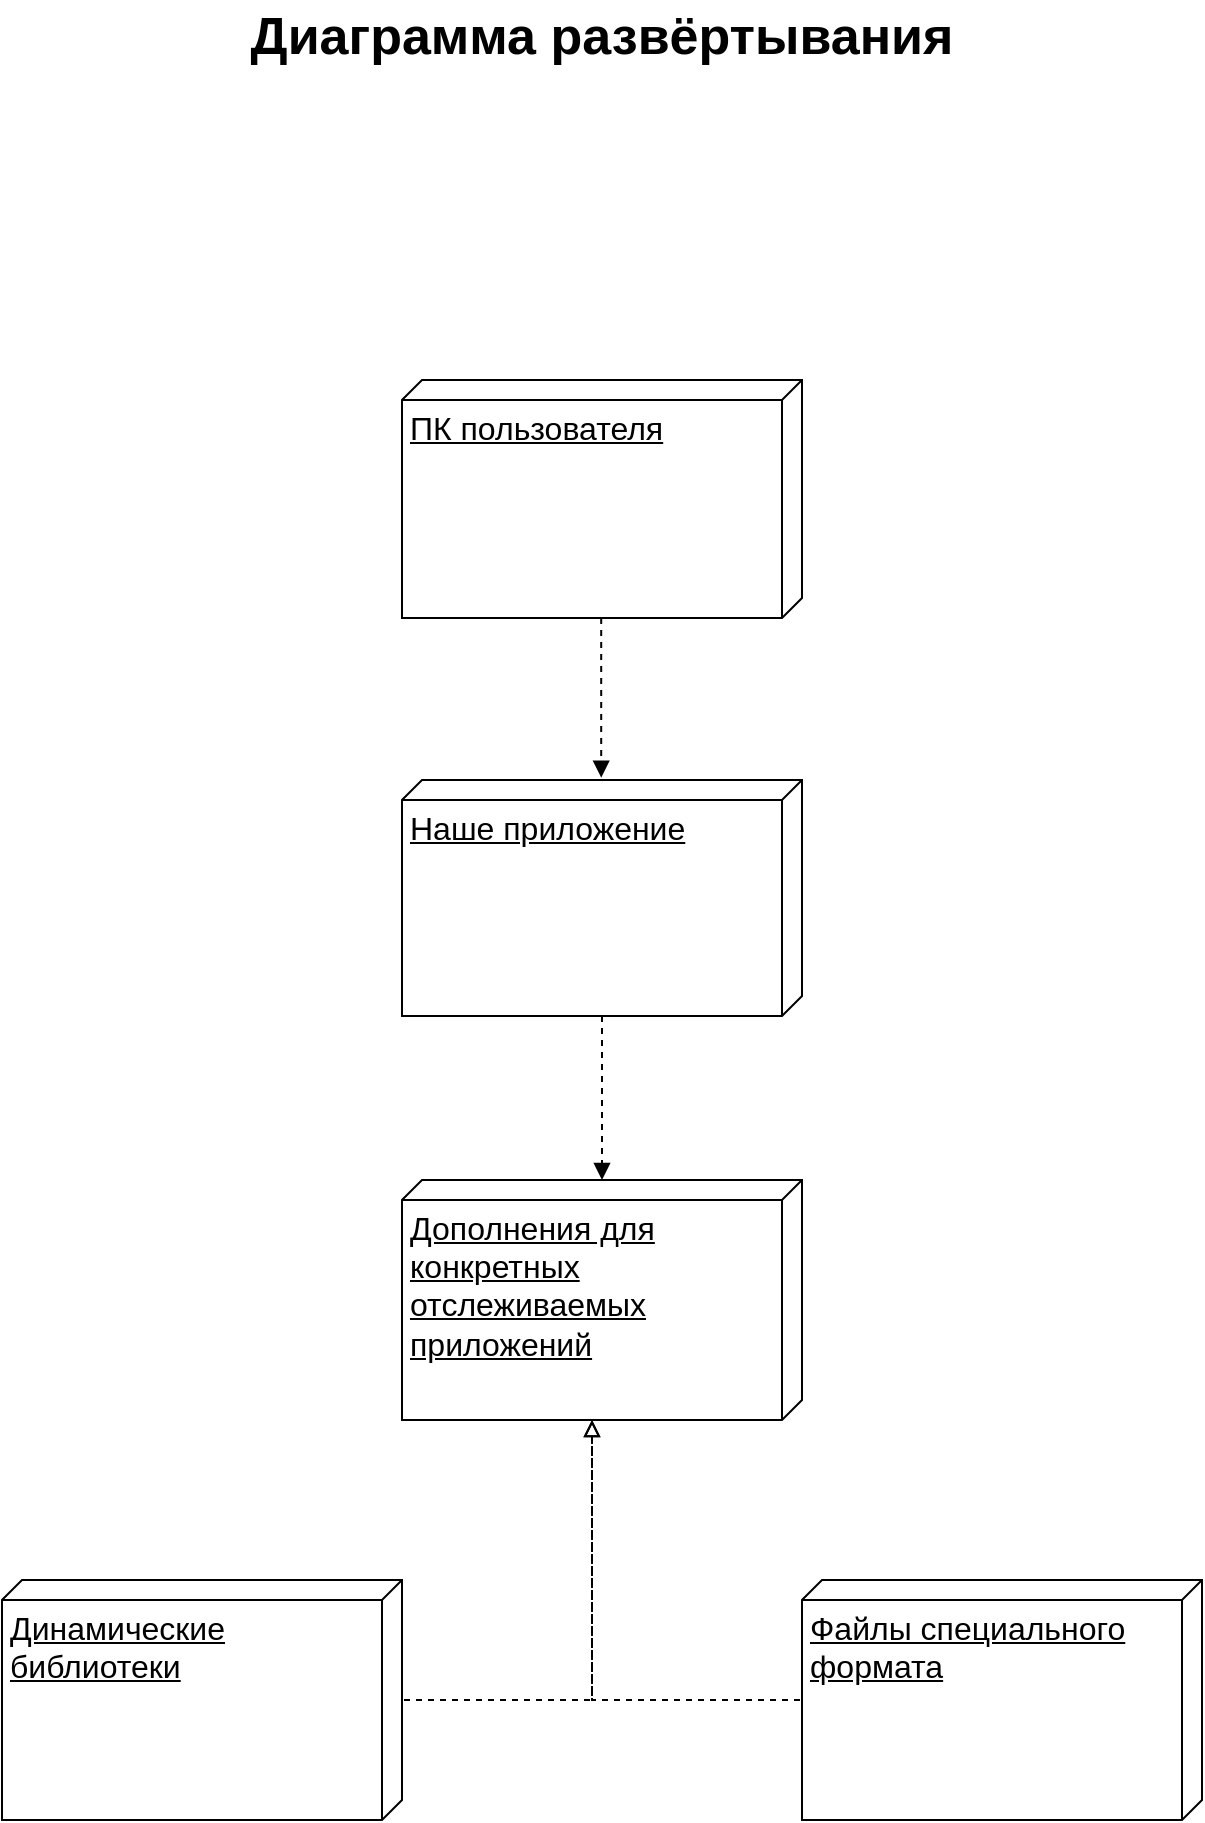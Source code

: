 <mxfile version="15.7.3" type="device" pages="4"><diagram id="m1Ge4uKHYr33DH8oUkwO" name="Диаграмма развёртывания"><mxGraphModel dx="1038" dy="652" grid="1" gridSize="10" guides="1" tooltips="1" connect="1" arrows="1" fold="1" page="1" pageScale="1" pageWidth="827" pageHeight="1169" math="0" shadow="0"><root><mxCell id="0"/><mxCell id="1" parent="0"/><mxCell id="Jgy5ioKE3cDA1w0vMisV-1" value="Диаграмма развёртывания" style="text;align=center;fontStyle=1;verticalAlign=middle;spacingLeft=3;spacingRight=3;strokeColor=none;rotatable=0;points=[[0,0.5],[1,0.5]];portConstraint=eastwest;glass=0;rounded=0;shadow=0;fontSize=26;fontFamily=Helvetica;" parent="1" vertex="1"><mxGeometry x="377" y="50" width="86" height="30" as="geometry"/></mxCell><mxCell id="Mlx-nYPmBbxEocnIK3Wk-18" style="edgeStyle=orthogonalEdgeStyle;rounded=0;orthogonalLoop=1;jettySize=auto;html=1;entryX=-0.01;entryY=0.502;entryDx=0;entryDy=0;entryPerimeter=0;dashed=1;endArrow=block;endFill=1;" parent="1" source="Jgy5ioKE3cDA1w0vMisV-2" target="Mlx-nYPmBbxEocnIK3Wk-1" edge="1"><mxGeometry relative="1" as="geometry"><Array as="points"><mxPoint x="420" y="400"/></Array></mxGeometry></mxCell><mxCell id="Jgy5ioKE3cDA1w0vMisV-2" value="ПК пользователя" style="verticalAlign=top;align=left;spacingTop=8;spacingLeft=2;spacingRight=12;shape=cube;size=10;direction=south;fontStyle=4;html=1;rounded=0;shadow=0;glass=0;fontSize=16;" parent="1" vertex="1"><mxGeometry x="320" y="240" width="200" height="119" as="geometry"/></mxCell><mxCell id="Mlx-nYPmBbxEocnIK3Wk-17" style="edgeStyle=orthogonalEdgeStyle;rounded=0;orthogonalLoop=1;jettySize=auto;html=1;dashed=1;endArrow=block;endFill=1;" parent="1" source="Mlx-nYPmBbxEocnIK3Wk-1" target="Mlx-nYPmBbxEocnIK3Wk-3" edge="1"><mxGeometry relative="1" as="geometry"/></mxCell><mxCell id="Mlx-nYPmBbxEocnIK3Wk-1" value="Наше приложение" style="verticalAlign=top;align=left;spacingTop=8;spacingLeft=2;spacingRight=12;shape=cube;size=10;direction=south;fontStyle=4;html=1;rounded=0;shadow=0;glass=0;fontSize=16;" parent="1" vertex="1"><mxGeometry x="320" y="440" width="200" height="118" as="geometry"/></mxCell><mxCell id="Mlx-nYPmBbxEocnIK3Wk-2" value="Динамические &lt;br&gt;библиотеки" style="verticalAlign=top;align=left;spacingTop=8;spacingLeft=2;spacingRight=12;shape=cube;size=10;direction=south;fontStyle=4;html=1;rounded=0;shadow=0;glass=0;fontSize=16;" parent="1" vertex="1"><mxGeometry x="120" y="840" width="200" height="120" as="geometry"/></mxCell><mxCell id="Mlx-nYPmBbxEocnIK3Wk-3" value="Дополнения для &lt;br&gt;конкретных &lt;br&gt;отслеживаемых&lt;br&gt;приложений" style="verticalAlign=top;align=left;spacingTop=8;spacingLeft=2;spacingRight=12;shape=cube;size=10;direction=south;fontStyle=4;html=1;rounded=0;shadow=0;glass=0;fontSize=16;" parent="1" vertex="1"><mxGeometry x="320" y="640" width="200" height="120" as="geometry"/></mxCell><mxCell id="Mlx-nYPmBbxEocnIK3Wk-6" style="edgeStyle=orthogonalEdgeStyle;rounded=0;orthogonalLoop=1;jettySize=auto;html=1;exitX=0;exitY=0;exitDx=65;exitDy=200;exitPerimeter=0;entryX=0;entryY=0;entryDx=120;entryDy=105;entryPerimeter=0;dashed=1;endArrow=block;endFill=0;" parent="1" source="Mlx-nYPmBbxEocnIK3Wk-4" target="Mlx-nYPmBbxEocnIK3Wk-3" edge="1"><mxGeometry relative="1" as="geometry"><Array as="points"><mxPoint x="520" y="900"/><mxPoint x="415" y="900"/></Array></mxGeometry></mxCell><mxCell id="Mlx-nYPmBbxEocnIK3Wk-4" value="Файлы специального&lt;br&gt;формата" style="verticalAlign=top;align=left;spacingTop=8;spacingLeft=2;spacingRight=12;shape=cube;size=10;direction=south;fontStyle=4;html=1;rounded=0;shadow=0;glass=0;fontSize=16;" parent="1" vertex="1"><mxGeometry x="520" y="840" width="200" height="120" as="geometry"/></mxCell><mxCell id="Mlx-nYPmBbxEocnIK3Wk-7" style="edgeStyle=orthogonalEdgeStyle;rounded=0;orthogonalLoop=1;jettySize=auto;html=1;exitX=0;exitY=0;exitDx=55;exitDy=0;exitPerimeter=0;entryX=0;entryY=0;entryDx=120;entryDy=105;entryPerimeter=0;dashed=1;endArrow=block;endFill=0;" parent="1" source="Mlx-nYPmBbxEocnIK3Wk-2" target="Mlx-nYPmBbxEocnIK3Wk-3" edge="1"><mxGeometry relative="1" as="geometry"><Array as="points"><mxPoint x="320" y="900"/><mxPoint x="415" y="900"/></Array></mxGeometry></mxCell></root></mxGraphModel></diagram><diagram id="kUuGmak7Rfdsl3lzePia" name="Диаграмма прецедентов"><mxGraphModel dx="1038" dy="652" grid="1" gridSize="10" guides="1" tooltips="1" connect="1" arrows="1" fold="1" page="1" pageScale="1" pageWidth="1654" pageHeight="1169" math="0" shadow="0"><root><mxCell id="0cEW2pRQymBaWLqjVqP5-0"/><mxCell id="0cEW2pRQymBaWLqjVqP5-1" parent="0cEW2pRQymBaWLqjVqP5-0"/><mxCell id="vrn69sOmuuP0csR6o73P-0" value="Диаграмма прецедентов" style="text;align=center;fontStyle=1;verticalAlign=middle;spacingLeft=3;spacingRight=3;strokeColor=none;rotatable=0;points=[[0,0.5],[1,0.5]];portConstraint=eastwest;glass=0;rounded=0;shadow=0;fontSize=26;fontFamily=Helvetica;spacingBottom=0;" parent="0cEW2pRQymBaWLqjVqP5-1" vertex="1"><mxGeometry x="784" y="90" width="86" height="30" as="geometry"/></mxCell><mxCell id="YzC6LD8QHi375eYvr2dI-50" style="edgeStyle=orthogonalEdgeStyle;rounded=0;jumpSize=6;orthogonalLoop=1;jettySize=auto;html=1;entryX=0;entryY=0.5;entryDx=0;entryDy=0;fontSize=11;endArrow=none;endFill=0;endSize=6;spacingBottom=0;" parent="0cEW2pRQymBaWLqjVqP5-1" source="vrn69sOmuuP0csR6o73P-1" target="YzC6LD8QHi375eYvr2dI-2" edge="1"><mxGeometry relative="1" as="geometry"/></mxCell><mxCell id="u-2JYXj-6a98_pOzmjql-3" style="edgeStyle=orthogonalEdgeStyle;rounded=0;jumpSize=6;orthogonalLoop=1;jettySize=auto;html=1;entryX=0;entryY=0.5;entryDx=0;entryDy=0;fontSize=12;endArrow=none;endFill=0;endSize=6;spacingBottom=0;" parent="0cEW2pRQymBaWLqjVqP5-1" source="vrn69sOmuuP0csR6o73P-1" target="u-2JYXj-6a98_pOzmjql-0" edge="1"><mxGeometry relative="1" as="geometry"/></mxCell><mxCell id="L1tMMNFYGE1ZyJc14Svo-3" style="edgeStyle=orthogonalEdgeStyle;rounded=0;jumpSize=6;orthogonalLoop=1;jettySize=auto;html=1;entryX=0;entryY=0.5;entryDx=0;entryDy=0;fontSize=12;endArrow=none;endFill=0;endSize=6;spacingBottom=0;" parent="0cEW2pRQymBaWLqjVqP5-1" source="vrn69sOmuuP0csR6o73P-1" target="L1tMMNFYGE1ZyJc14Svo-0" edge="1"><mxGeometry relative="1" as="geometry"/></mxCell><mxCell id="vrn69sOmuuP0csR6o73P-1" value="&lt;font style=&quot;font-size: 14px&quot;&gt;Пользователь&lt;/font&gt;" style="shape=umlActor;verticalLabelPosition=bottom;verticalAlign=top;html=1;outlineConnect=0;fontFamily=Helvetica;fontSize=25;spacingBottom=0;" parent="0cEW2pRQymBaWLqjVqP5-1" vertex="1"><mxGeometry x="200" y="620" width="40" height="80" as="geometry"/></mxCell><mxCell id="YzC6LD8QHi375eYvr2dI-15" style="edgeStyle=orthogonalEdgeStyle;rounded=0;orthogonalLoop=1;jettySize=auto;html=1;entryX=1;entryY=0.5;entryDx=0;entryDy=0;endArrow=block;endFill=0;spacingBottom=0;" parent="0cEW2pRQymBaWLqjVqP5-1" source="vrn69sOmuuP0csR6o73P-4" target="YzC6LD8QHi375eYvr2dI-13" edge="1"><mxGeometry relative="1" as="geometry"/></mxCell><mxCell id="vrn69sOmuuP0csR6o73P-4" value="&lt;span style=&quot;font-size: 12px&quot;&gt;Время работы устройства&lt;br&gt;&lt;/span&gt;" style="ellipse;whiteSpace=wrap;html=1;fontFamily=Helvetica;fontSize=25;spacingBottom=0;" parent="0cEW2pRQymBaWLqjVqP5-1" vertex="1"><mxGeometry x="920" y="842" width="200" height="120" as="geometry"/></mxCell><mxCell id="YzC6LD8QHi375eYvr2dI-14" style="edgeStyle=orthogonalEdgeStyle;rounded=0;orthogonalLoop=1;jettySize=auto;html=1;entryX=1;entryY=0.5;entryDx=0;entryDy=0;endArrow=block;endFill=0;spacingBottom=0;" parent="0cEW2pRQymBaWLqjVqP5-1" source="YzC6LD8QHi375eYvr2dI-0" target="YzC6LD8QHi375eYvr2dI-13" edge="1"><mxGeometry relative="1" as="geometry"/></mxCell><mxCell id="YzC6LD8QHi375eYvr2dI-0" value="&lt;span style=&quot;font-size: 12px&quot;&gt;Экранное время&lt;br&gt;&lt;/span&gt;" style="ellipse;whiteSpace=wrap;html=1;fontFamily=Helvetica;fontSize=25;spacingBottom=0;" parent="0cEW2pRQymBaWLqjVqP5-1" vertex="1"><mxGeometry x="920" y="1002" width="200" height="120" as="geometry"/></mxCell><mxCell id="VZbVEerH9-W6VJee4jOE-39" style="edgeStyle=orthogonalEdgeStyle;rounded=0;jumpSize=6;orthogonalLoop=1;jettySize=auto;html=1;entryX=0;entryY=0.5;entryDx=0;entryDy=0;fontSize=12;endArrow=block;endFill=1;endSize=6;dashed=1;" parent="0cEW2pRQymBaWLqjVqP5-1" source="YzC6LD8QHi375eYvr2dI-2" target="VZbVEerH9-W6VJee4jOE-16" edge="1"><mxGeometry relative="1" as="geometry"/></mxCell><mxCell id="VZbVEerH9-W6VJee4jOE-40" value="&amp;lt;&amp;lt;Include&amp;gt;&amp;gt;" style="edgeLabel;html=1;align=center;verticalAlign=middle;resizable=0;points=[];fontSize=12;" parent="VZbVEerH9-W6VJee4jOE-39" vertex="1" connectable="0"><mxGeometry relative="1" as="geometry"><mxPoint as="offset"/></mxGeometry></mxCell><mxCell id="YzC6LD8QHi375eYvr2dI-2" value="&lt;font style=&quot;font-size: 12px&quot;&gt;Узнать время использования&amp;nbsp;&lt;/font&gt;" style="ellipse;whiteSpace=wrap;html=1;fontFamily=Helvetica;fontSize=25;spacingBottom=0;" parent="0cEW2pRQymBaWLqjVqP5-1" vertex="1"><mxGeometry x="320" y="800" width="200" height="120" as="geometry"/></mxCell><mxCell id="YzC6LD8QHi375eYvr2dI-19" style="edgeStyle=orthogonalEdgeStyle;rounded=0;orthogonalLoop=1;jettySize=auto;html=1;entryX=1;entryY=0.5;entryDx=0;entryDy=0;endArrow=block;endFill=0;spacingBottom=0;" parent="0cEW2pRQymBaWLqjVqP5-1" source="YzC6LD8QHi375eYvr2dI-3" target="YzC6LD8QHi375eYvr2dI-8" edge="1"><mxGeometry relative="1" as="geometry"/></mxCell><mxCell id="YzC6LD8QHi375eYvr2dI-3" value="&lt;span style=&quot;font-size: 12px&quot;&gt;Конткретного приложения&lt;/span&gt;" style="ellipse;whiteSpace=wrap;html=1;fontFamily=Helvetica;fontSize=25;spacingBottom=0;" parent="0cEW2pRQymBaWLqjVqP5-1" vertex="1"><mxGeometry x="1240" y="682" width="200" height="120" as="geometry"/></mxCell><mxCell id="YzC6LD8QHi375eYvr2dI-8" value="&lt;span style=&quot;font-size: 12px&quot;&gt;Какого объекта?&lt;/span&gt;" style="ellipse;whiteSpace=wrap;html=1;fontFamily=Helvetica;fontSize=25;spacingBottom=0;" parent="0cEW2pRQymBaWLqjVqP5-1" vertex="1"><mxGeometry x="1000" y="602" width="200" height="120" as="geometry"/></mxCell><mxCell id="YzC6LD8QHi375eYvr2dI-21" style="edgeStyle=orthogonalEdgeStyle;rounded=0;orthogonalLoop=1;jettySize=auto;html=1;entryX=1;entryY=0.5;entryDx=0;entryDy=0;endArrow=block;endFill=0;spacingBottom=0;" parent="0cEW2pRQymBaWLqjVqP5-1" source="YzC6LD8QHi375eYvr2dI-9" target="YzC6LD8QHi375eYvr2dI-8" edge="1"><mxGeometry relative="1" as="geometry"/></mxCell><mxCell id="YzC6LD8QHi375eYvr2dI-9" value="&lt;font style=&quot;font-size: 12px&quot;&gt;Всех приложений в общем&lt;/font&gt;" style="ellipse;whiteSpace=wrap;html=1;fontFamily=Helvetica;fontSize=25;spacingBottom=0;" parent="0cEW2pRQymBaWLqjVqP5-1" vertex="1"><mxGeometry x="1240" y="522" width="200" height="120" as="geometry"/></mxCell><mxCell id="YzC6LD8QHi375eYvr2dI-13" value="&lt;font style=&quot;font-size: 12px&quot;&gt;Какое время?&lt;/font&gt;" style="ellipse;whiteSpace=wrap;html=1;fontFamily=Helvetica;fontSize=25;spacingBottom=0;" parent="0cEW2pRQymBaWLqjVqP5-1" vertex="1"><mxGeometry x="680" y="922" width="200" height="120" as="geometry"/></mxCell><mxCell id="u-2JYXj-6a98_pOzmjql-0" value="&lt;font style=&quot;font-size: 12px&quot;&gt;Узнать количество открытий&lt;/font&gt;" style="ellipse;whiteSpace=wrap;html=1;fontFamily=Helvetica;fontSize=25;spacingBottom=0;" parent="0cEW2pRQymBaWLqjVqP5-1" vertex="1"><mxGeometry x="320" y="600" width="200" height="120" as="geometry"/></mxCell><mxCell id="L1tMMNFYGE1ZyJc14Svo-0" value="&lt;font style=&quot;font-size: 12px&quot;&gt;Узнать временную дату использования&lt;/font&gt;" style="ellipse;whiteSpace=wrap;html=1;fontFamily=Helvetica;fontSize=25;spacingBottom=0;" parent="0cEW2pRQymBaWLqjVqP5-1" vertex="1"><mxGeometry x="320" y="401" width="200" height="120" as="geometry"/></mxCell><mxCell id="L1tMMNFYGE1ZyJc14Svo-6" value="&lt;span style=&quot;font-size: 12px&quot;&gt;За какой период?&lt;/span&gt;" style="ellipse;whiteSpace=wrap;html=1;fontFamily=Helvetica;fontSize=25;spacingBottom=0;" parent="0cEW2pRQymBaWLqjVqP5-1" vertex="1"><mxGeometry x="1000" y="202" width="200" height="120" as="geometry"/></mxCell><mxCell id="VZbVEerH9-W6VJee4jOE-7" style="edgeStyle=orthogonalEdgeStyle;rounded=0;jumpSize=6;orthogonalLoop=1;jettySize=auto;html=1;entryX=1;entryY=0.5;entryDx=0;entryDy=0;fontSize=12;endArrow=block;endFill=0;endSize=6;" parent="0cEW2pRQymBaWLqjVqP5-1" source="L1tMMNFYGE1ZyJc14Svo-8" target="L1tMMNFYGE1ZyJc14Svo-6" edge="1"><mxGeometry relative="1" as="geometry"/></mxCell><mxCell id="L1tMMNFYGE1ZyJc14Svo-8" value="&lt;span style=&quot;font-size: 12px&quot;&gt;День&lt;/span&gt;" style="ellipse;whiteSpace=wrap;html=1;fontFamily=Helvetica;fontSize=25;spacingBottom=0;" parent="0cEW2pRQymBaWLqjVqP5-1" vertex="1"><mxGeometry x="1240" y="42" width="200" height="120" as="geometry"/></mxCell><mxCell id="VZbVEerH9-W6VJee4jOE-4" style="edgeStyle=orthogonalEdgeStyle;rounded=0;jumpSize=6;orthogonalLoop=1;jettySize=auto;html=1;entryX=1;entryY=0.5;entryDx=0;entryDy=0;fontSize=12;endArrow=block;endFill=0;endSize=6;" parent="0cEW2pRQymBaWLqjVqP5-1" source="L1tMMNFYGE1ZyJc14Svo-9" target="L1tMMNFYGE1ZyJc14Svo-6" edge="1"><mxGeometry relative="1" as="geometry"/></mxCell><mxCell id="L1tMMNFYGE1ZyJc14Svo-9" value="&lt;span style=&quot;font-size: 12px&quot;&gt;Неделю&lt;/span&gt;" style="ellipse;whiteSpace=wrap;html=1;fontFamily=Helvetica;fontSize=25;spacingBottom=0;" parent="0cEW2pRQymBaWLqjVqP5-1" vertex="1"><mxGeometry x="1240" y="202" width="200" height="120" as="geometry"/></mxCell><mxCell id="VZbVEerH9-W6VJee4jOE-5" style="edgeStyle=orthogonalEdgeStyle;rounded=0;jumpSize=6;orthogonalLoop=1;jettySize=auto;html=1;entryX=1;entryY=0.5;entryDx=0;entryDy=0;fontSize=12;endArrow=block;endFill=0;endSize=6;" parent="0cEW2pRQymBaWLqjVqP5-1" source="L1tMMNFYGE1ZyJc14Svo-10" target="L1tMMNFYGE1ZyJc14Svo-6" edge="1"><mxGeometry relative="1" as="geometry"/></mxCell><mxCell id="L1tMMNFYGE1ZyJc14Svo-10" value="&lt;span style=&quot;font-size: 12px&quot;&gt;Месяц&lt;/span&gt;" style="ellipse;whiteSpace=wrap;html=1;fontFamily=Helvetica;fontSize=25;spacingBottom=0;" parent="0cEW2pRQymBaWLqjVqP5-1" vertex="1"><mxGeometry x="1240" y="362" width="200" height="120" as="geometry"/></mxCell><mxCell id="VZbVEerH9-W6VJee4jOE-16" value="" style="ellipse;whiteSpace=wrap;html=1;fontFamily=Helvetica;fontSize=25;spacingBottom=0;" parent="0cEW2pRQymBaWLqjVqP5-1" vertex="1"><mxGeometry x="680" y="602" width="200" height="120" as="geometry"/></mxCell><mxCell id="VZbVEerH9-W6VJee4jOE-43" style="edgeStyle=orthogonalEdgeStyle;rounded=0;jumpSize=6;orthogonalLoop=1;jettySize=auto;html=1;entryX=0;entryY=0.5;entryDx=0;entryDy=0;fontSize=12;endArrow=block;endFill=1;endSize=6;dashed=1;exitX=1;exitY=0.5;exitDx=0;exitDy=0;" parent="0cEW2pRQymBaWLqjVqP5-1" source="u-2JYXj-6a98_pOzmjql-0" target="VZbVEerH9-W6VJee4jOE-16" edge="1"><mxGeometry relative="1" as="geometry"><mxPoint x="540" y="880" as="sourcePoint"/><mxPoint x="660" y="680" as="targetPoint"/></mxGeometry></mxCell><mxCell id="VZbVEerH9-W6VJee4jOE-44" value="&amp;lt;&amp;lt;Include&amp;gt;&amp;gt;" style="edgeLabel;html=1;align=center;verticalAlign=middle;resizable=0;points=[];fontSize=12;" parent="VZbVEerH9-W6VJee4jOE-43" vertex="1" connectable="0"><mxGeometry x="-0.177" y="1" relative="1" as="geometry"><mxPoint x="-28" y="1" as="offset"/></mxGeometry></mxCell><mxCell id="VZbVEerH9-W6VJee4jOE-45" style="edgeStyle=orthogonalEdgeStyle;rounded=0;jumpSize=6;orthogonalLoop=1;jettySize=auto;html=1;entryX=0;entryY=0.5;entryDx=0;entryDy=0;fontSize=12;endArrow=block;endFill=1;endSize=6;dashed=1;exitX=1;exitY=0.5;exitDx=0;exitDy=0;" parent="0cEW2pRQymBaWLqjVqP5-1" source="L1tMMNFYGE1ZyJc14Svo-0" target="VZbVEerH9-W6VJee4jOE-16" edge="1"><mxGeometry relative="1" as="geometry"><mxPoint x="560" y="502" as="sourcePoint"/><mxPoint x="670" y="690" as="targetPoint"/></mxGeometry></mxCell><mxCell id="VZbVEerH9-W6VJee4jOE-46" value="&amp;lt;&amp;lt;Include&amp;gt;&amp;gt;" style="edgeLabel;html=1;align=center;verticalAlign=middle;resizable=0;points=[];fontSize=12;" parent="VZbVEerH9-W6VJee4jOE-45" vertex="1" connectable="0"><mxGeometry relative="1" as="geometry"><mxPoint as="offset"/></mxGeometry></mxCell><mxCell id="VZbVEerH9-W6VJee4jOE-59" style="edgeStyle=orthogonalEdgeStyle;rounded=0;jumpSize=6;orthogonalLoop=1;jettySize=auto;html=1;entryX=0;entryY=0.5;entryDx=0;entryDy=0;fontSize=12;endArrow=block;endFill=1;endSize=6;dashed=1;exitX=1;exitY=0.5;exitDx=0;exitDy=0;" parent="0cEW2pRQymBaWLqjVqP5-1" source="VZbVEerH9-W6VJee4jOE-16" target="L1tMMNFYGE1ZyJc14Svo-6" edge="1"><mxGeometry relative="1" as="geometry"><mxPoint x="590" y="930.0" as="sourcePoint"/><mxPoint x="750" y="732" as="targetPoint"/><Array as="points"><mxPoint x="960" y="662"/><mxPoint x="960" y="262"/></Array></mxGeometry></mxCell><mxCell id="VZbVEerH9-W6VJee4jOE-60" value="&amp;lt;&amp;lt;Include&amp;gt;&amp;gt;" style="edgeLabel;html=1;align=center;verticalAlign=middle;resizable=0;points=[];fontSize=12;" parent="VZbVEerH9-W6VJee4jOE-59" vertex="1" connectable="0"><mxGeometry relative="1" as="geometry"><mxPoint as="offset"/></mxGeometry></mxCell><mxCell id="VZbVEerH9-W6VJee4jOE-61" style="edgeStyle=orthogonalEdgeStyle;rounded=0;jumpSize=6;orthogonalLoop=1;jettySize=auto;html=1;entryX=0;entryY=0.5;entryDx=0;entryDy=0;fontSize=12;endArrow=block;endFill=1;endSize=6;dashed=1;exitX=1;exitY=0.5;exitDx=0;exitDy=0;" parent="0cEW2pRQymBaWLqjVqP5-1" source="VZbVEerH9-W6VJee4jOE-16" target="YzC6LD8QHi375eYvr2dI-8" edge="1"><mxGeometry relative="1" as="geometry"><mxPoint x="600" y="940.0" as="sourcePoint"/><mxPoint x="760" y="742" as="targetPoint"/></mxGeometry></mxCell><mxCell id="VZbVEerH9-W6VJee4jOE-62" value="&amp;lt;&amp;lt;Include&amp;gt;&amp;gt;" style="edgeLabel;html=1;align=center;verticalAlign=middle;resizable=0;points=[];fontSize=12;" parent="VZbVEerH9-W6VJee4jOE-61" vertex="1" connectable="0"><mxGeometry x="-0.177" y="1" relative="1" as="geometry"><mxPoint x="-10" as="offset"/></mxGeometry></mxCell><mxCell id="L9_4HeLDXi19haEQ3Z-q-1" style="edgeStyle=orthogonalEdgeStyle;rounded=0;jumpSize=6;orthogonalLoop=1;jettySize=auto;html=1;entryX=0;entryY=0.5;entryDx=0;entryDy=0;fontSize=12;endArrow=block;endFill=1;endSize=6;dashed=1;exitX=0.5;exitY=1;exitDx=0;exitDy=0;" parent="0cEW2pRQymBaWLqjVqP5-1" source="YzC6LD8QHi375eYvr2dI-2" target="YzC6LD8QHi375eYvr2dI-13" edge="1"><mxGeometry relative="1" as="geometry"><mxPoint x="410" y="960" as="sourcePoint"/><mxPoint x="690" y="672" as="targetPoint"/><Array as="points"><mxPoint x="420" y="982"/></Array></mxGeometry></mxCell><mxCell id="L9_4HeLDXi19haEQ3Z-q-2" value="&amp;lt;&amp;lt;Include&amp;gt;&amp;gt;" style="edgeLabel;html=1;align=center;verticalAlign=middle;resizable=0;points=[];fontSize=12;" parent="L9_4HeLDXi19haEQ3Z-q-1" vertex="1" connectable="0"><mxGeometry relative="1" as="geometry"><mxPoint as="offset"/></mxGeometry></mxCell></root></mxGraphModel></diagram><diagram id="p7WLfTZnaW3y22jq4vQT" name="Диаграмма компонентов"><mxGraphModel dx="1038" dy="652" grid="1" gridSize="10" guides="1" tooltips="1" connect="1" arrows="1" fold="1" page="1" pageScale="1" pageWidth="827" pageHeight="1169" math="0" shadow="0"><root><mxCell id="l95Xcqzlej9WmiD5HNMh-0"/><mxCell id="l95Xcqzlej9WmiD5HNMh-1" parent="l95Xcqzlej9WmiD5HNMh-0"/><mxCell id="vJZaqDYiZE4K85uunI5p-0" value="Диаграмма компонентов" style="text;align=center;fontStyle=1;verticalAlign=middle;spacingLeft=3;spacingRight=3;strokeColor=none;rotatable=0;points=[[0,0.5],[1,0.5]];portConstraint=eastwest;glass=0;rounded=0;shadow=0;fontSize=26;fontFamily=Helvetica;" parent="l95Xcqzlej9WmiD5HNMh-1" vertex="1"><mxGeometry x="377" y="50" width="86" height="30" as="geometry"/></mxCell><mxCell id="C_HcUhPj5C3zhWgfvfNi-0" value="&lt;span style=&quot;font-size: 12px&quot;&gt;Графики&lt;br&gt;&lt;/span&gt;" style="html=1;dropTarget=0;fontSize=11;" parent="l95Xcqzlej9WmiD5HNMh-1" vertex="1"><mxGeometry x="320" y="400" width="160" height="80" as="geometry"/></mxCell><mxCell id="C_HcUhPj5C3zhWgfvfNi-1" value="" style="shape=module;jettyWidth=8;jettyHeight=4;fontSize=11;" parent="C_HcUhPj5C3zhWgfvfNi-0" vertex="1"><mxGeometry x="1" width="20" height="20" relative="1" as="geometry"><mxPoint x="-27" y="7" as="offset"/></mxGeometry></mxCell><mxCell id="hyOdHI9tmoMzeOy0jMXW-0" style="edgeStyle=orthogonalEdgeStyle;rounded=0;orthogonalLoop=1;jettySize=auto;html=1;entryX=0;entryY=0.5;entryDx=0;entryDy=0;dashed=1;endArrow=block;endFill=0;" parent="l95Xcqzlej9WmiD5HNMh-1" source="C_HcUhPj5C3zhWgfvfNi-4" target="C_HcUhPj5C3zhWgfvfNi-0" edge="1"><mxGeometry relative="1" as="geometry"/></mxCell><mxCell id="C_HcUhPj5C3zhWgfvfNi-4" value="ПК пользователя" style="html=1;dropTarget=0;fontSize=11;" parent="l95Xcqzlej9WmiD5HNMh-1" vertex="1"><mxGeometry x="40" y="400" width="160" height="80" as="geometry"/></mxCell><mxCell id="C_HcUhPj5C3zhWgfvfNi-5" value="" style="shape=module;jettyWidth=8;jettyHeight=4;fontSize=11;" parent="C_HcUhPj5C3zhWgfvfNi-4" vertex="1"><mxGeometry x="1" width="20" height="20" relative="1" as="geometry"><mxPoint x="-27" y="7" as="offset"/></mxGeometry></mxCell><mxCell id="Q5pt1tkKrufFrBFrxg4U-2" style="edgeStyle=orthogonalEdgeStyle;rounded=0;orthogonalLoop=1;jettySize=auto;html=1;entryX=1;entryY=0.5;entryDx=0;entryDy=0;endArrow=block;endFill=0;dashed=1;" parent="l95Xcqzlej9WmiD5HNMh-1" source="Q5pt1tkKrufFrBFrxg4U-0" target="C_HcUhPj5C3zhWgfvfNi-0" edge="1"><mxGeometry relative="1" as="geometry"/></mxCell><mxCell id="Q5pt1tkKrufFrBFrxg4U-0" value="&lt;span style=&quot;font-size: 12px&quot;&gt;Окно приложения&lt;br&gt;&lt;/span&gt;" style="html=1;dropTarget=0;fontSize=11;" parent="l95Xcqzlej9WmiD5HNMh-1" vertex="1"><mxGeometry x="600" y="400" width="160" height="80" as="geometry"/></mxCell><mxCell id="Q5pt1tkKrufFrBFrxg4U-1" value="" style="shape=module;jettyWidth=8;jettyHeight=4;fontSize=11;" parent="Q5pt1tkKrufFrBFrxg4U-0" vertex="1"><mxGeometry x="1" width="20" height="20" relative="1" as="geometry"><mxPoint x="-27" y="7" as="offset"/></mxGeometry></mxCell><mxCell id="V_ecWBT5_CPeAFcN2tVN-3" style="edgeStyle=orthogonalEdgeStyle;rounded=0;orthogonalLoop=1;jettySize=auto;html=1;entryX=0.5;entryY=1;entryDx=0;entryDy=0;dashed=1;endArrow=block;endFill=0;" parent="l95Xcqzlej9WmiD5HNMh-1" source="V_ecWBT5_CPeAFcN2tVN-0" target="C_HcUhPj5C3zhWgfvfNi-4" edge="1"><mxGeometry relative="1" as="geometry"/></mxCell><mxCell id="V_ecWBT5_CPeAFcN2tVN-0" value="Дополнения для конкретных&lt;br&gt;&amp;nbsp;отслеживаемых приложений" style="html=1;dropTarget=0;fontSize=11;" parent="l95Xcqzlej9WmiD5HNMh-1" vertex="1"><mxGeometry x="40" y="560" width="160" height="80" as="geometry"/></mxCell><mxCell id="V_ecWBT5_CPeAFcN2tVN-1" value="" style="shape=module;jettyWidth=8;jettyHeight=4;fontSize=11;" parent="V_ecWBT5_CPeAFcN2tVN-0" vertex="1"><mxGeometry x="1" width="20" height="20" relative="1" as="geometry"><mxPoint x="-27" y="7" as="offset"/></mxGeometry></mxCell></root></mxGraphModel></diagram><diagram id="wMxpSdIrnupqVJX2S8yI" name="Диаграмма классов компонента &lt;&lt;Графики&gt;&gt;"><mxGraphModel dx="1038" dy="652" grid="1" gridSize="10" guides="1" tooltips="1" connect="1" arrows="1" fold="1" page="1" pageScale="1" pageWidth="827" pageHeight="1169" math="0" shadow="0"><root><mxCell id="yBSMfb5RxDiTCkZMmrE5-0"/><mxCell id="yBSMfb5RxDiTCkZMmrE5-1" parent="yBSMfb5RxDiTCkZMmrE5-0"/><mxCell id="OaNKPC67l0GbwLP99J0W-0" value="Диаграмма классов компонента&#10;&lt;&lt;Charts&gt;&gt;" style="text;align=center;fontStyle=1;verticalAlign=middle;spacingLeft=3;spacingRight=3;strokeColor=none;rotatable=0;points=[[0,0.5],[1,0.5]];portConstraint=eastwest;glass=0;rounded=0;shadow=0;fontSize=26;fontFamily=Helvetica;" parent="yBSMfb5RxDiTCkZMmrE5-1" vertex="1"><mxGeometry x="377" y="50" width="86" height="30" as="geometry"/></mxCell><mxCell id="iMBygppVnx4eefOrNKK9-17" value="&lt;p style=&quot;margin: 0px ; margin-top: 4px ; text-align: center&quot;&gt;&lt;i&gt;&amp;lt;&amp;lt;Interface&amp;gt;&amp;gt;&lt;/i&gt;&lt;br&gt;&lt;b&gt;Data&lt;/b&gt;&lt;/p&gt;&lt;hr size=&quot;1&quot;&gt;&lt;p style=&quot;margin: 0px ; margin-left: 4px&quot;&gt;+ seconds(): long&lt;/p&gt;&lt;p style=&quot;margin: 0px ; margin-left: 4px&quot;&gt;+ minutes(): long&lt;/p&gt;&lt;p style=&quot;margin: 0px ; margin-left: 4px&quot;&gt;+ hours(): long&lt;/p&gt;&lt;p style=&quot;margin: 0px ; margin-left: 4px&quot;&gt;+ days(): long&lt;/p&gt;&lt;p style=&quot;margin: 0px ; margin-left: 4px&quot;&gt;+ mounths(): long&lt;/p&gt;&lt;p style=&quot;margin: 0px ; margin-left: 4px&quot;&gt;+ years(): long&lt;/p&gt;" style="verticalAlign=top;align=left;overflow=fill;fontSize=12;fontFamily=Helvetica;html=1;" parent="yBSMfb5RxDiTCkZMmrE5-1" vertex="1"><mxGeometry x="260" y="1000" width="120" height="140" as="geometry"/></mxCell><mxCell id="ED5gJW-jOsVc0ad-y0ig-6" value="&lt;p style=&quot;margin: 0px ; margin-top: 4px ; text-align: center&quot;&gt;&lt;i&gt;&amp;lt;&amp;lt;Interface&amp;gt;&amp;gt;&lt;/i&gt;&lt;br&gt;&lt;b&gt;App&lt;/b&gt;&lt;/p&gt;&lt;hr size=&quot;1&quot;&gt;&lt;p style=&quot;margin: 0px ; margin-left: 4px&quot;&gt;+ name(): std::string&lt;/p&gt;&lt;p style=&quot;margin: 0px ; margin-left: 4px&quot;&gt;+ icon(): Image&lt;/p&gt;" style="verticalAlign=top;align=left;overflow=fill;fontSize=12;fontFamily=Helvetica;html=1;" parent="yBSMfb5RxDiTCkZMmrE5-1" vertex="1"><mxGeometry x="100" y="1000" width="120" height="120" as="geometry"/></mxCell><mxCell id="1SZtXLKDBfaKRBXwkIMk-27" style="edgeStyle=orthogonalEdgeStyle;rounded=0;orthogonalLoop=1;jettySize=auto;html=1;entryX=0.5;entryY=0;entryDx=0;entryDy=0;endArrow=diamondThin;endFill=1;endSize=12;" parent="yBSMfb5RxDiTCkZMmrE5-1" source="vZwlyWhfezT6H33WQDxZ-2" target="iMBygppVnx4eefOrNKK9-17" edge="1"><mxGeometry relative="1" as="geometry"/></mxCell><mxCell id="1SZtXLKDBfaKRBXwkIMk-28" style="edgeStyle=orthogonalEdgeStyle;rounded=0;orthogonalLoop=1;jettySize=auto;html=1;entryX=0.5;entryY=0;entryDx=0;entryDy=0;endArrow=diamondThin;endFill=1;endSize=12;" parent="yBSMfb5RxDiTCkZMmrE5-1" source="vZwlyWhfezT6H33WQDxZ-2" target="ED5gJW-jOsVc0ad-y0ig-6" edge="1"><mxGeometry relative="1" as="geometry"/></mxCell><mxCell id="1SZtXLKDBfaKRBXwkIMk-29" style="edgeStyle=orthogonalEdgeStyle;rounded=0;orthogonalLoop=1;jettySize=auto;html=1;entryX=0.5;entryY=0;entryDx=0;entryDy=0;endArrow=diamondThin;endFill=1;endSize=12;" parent="yBSMfb5RxDiTCkZMmrE5-1" source="vZwlyWhfezT6H33WQDxZ-2" target="1SZtXLKDBfaKRBXwkIMk-25" edge="1"><mxGeometry relative="1" as="geometry"/></mxCell><mxCell id="vZwlyWhfezT6H33WQDxZ-2" value="&lt;p style=&quot;margin: 0px ; margin-top: 4px ; text-align: center&quot;&gt;&lt;i&gt;&amp;lt;&amp;lt;Interface&amp;gt;&amp;gt;&lt;/i&gt;&lt;br&gt;&lt;b&gt;Event&lt;/b&gt;&lt;/p&gt;&lt;hr size=&quot;1&quot;&gt;&lt;p style=&quot;margin: 0px ; margin-left: 4px&quot;&gt;+ typeTime(): TimeType&lt;/p&gt;&lt;p style=&quot;margin: 0px ; margin-left: 4px&quot;&gt;+ data(): Data&lt;/p&gt;&lt;p style=&quot;margin: 0px ; margin-left: 4px&quot;&gt;+ app(): App&lt;/p&gt;" style="verticalAlign=top;align=left;overflow=fill;fontSize=12;fontFamily=Helvetica;html=1;" parent="yBSMfb5RxDiTCkZMmrE5-1" vertex="1"><mxGeometry x="200" y="720" width="240" height="120" as="geometry"/></mxCell><mxCell id="BEPfx5EEo8BAOPAV7DRE-0" style="edgeStyle=orthogonalEdgeStyle;rounded=0;orthogonalLoop=1;jettySize=auto;html=1;endArrow=block;endFill=1;endSize=6;strokeWidth=1;dashed=1;entryX=0;entryY=0.5;entryDx=0;entryDy=0;" parent="yBSMfb5RxDiTCkZMmrE5-1" source="vZwlyWhfezT6H33WQDxZ-13" target="vZwlyWhfezT6H33WQDxZ-2" edge="1"><mxGeometry relative="1" as="geometry"><mxPoint x="80" y="760" as="targetPoint"/><Array as="points"><mxPoint x="120" y="780"/></Array></mxGeometry></mxCell><mxCell id="vZwlyWhfezT6H33WQDxZ-13" value="&lt;p style=&quot;margin: 0px ; margin-top: 4px ; text-align: center&quot;&gt;&lt;i&gt;&amp;lt;&amp;lt;Interface&amp;gt;&amp;gt;&lt;/i&gt;&lt;br&gt;&lt;b&gt;UserPC&lt;/b&gt;&lt;/p&gt;&lt;hr size=&quot;1&quot;&gt;&lt;p style=&quot;margin: 0px ; margin-left: 4px&quot;&gt;+ event(): Event&lt;/p&gt;" style="verticalAlign=top;align=left;overflow=fill;fontSize=12;fontFamily=Helvetica;html=1;" parent="yBSMfb5RxDiTCkZMmrE5-1" vertex="1"><mxGeometry x="40" y="440" width="160" height="120" as="geometry"/></mxCell><mxCell id="m4We8nuoMWEphWZROB8n-0" value="&lt;p style=&quot;margin: 0px ; margin-top: 4px ; text-align: center&quot;&gt;&lt;i&gt;&amp;lt;&amp;lt;Interface&amp;gt;&amp;gt;&lt;/i&gt;&lt;br&gt;&lt;b&gt;ThisAppWindow&lt;/b&gt;&lt;/p&gt;&lt;hr size=&quot;1&quot;&gt;&lt;p style=&quot;margin: 0px ; margin-left: 4px&quot;&gt;+ print (Chart): void&lt;/p&gt;" style="verticalAlign=top;align=left;overflow=fill;fontSize=12;fontFamily=Helvetica;html=1;" parent="yBSMfb5RxDiTCkZMmrE5-1" vertex="1"><mxGeometry x="640" y="440" width="160" height="120" as="geometry"/></mxCell><mxCell id="nTlGQAE9dNrXCxEKBUWH-4" style="edgeStyle=orthogonalEdgeStyle;rounded=0;orthogonalLoop=1;jettySize=auto;html=1;entryX=1;entryY=0.5;entryDx=0;entryDy=0;dashed=1;endArrow=block;endFill=0;endSize=6;strokeWidth=1;" parent="yBSMfb5RxDiTCkZMmrE5-1" source="2uRlye6lIfB1lCGL01_h-1" target="vZwlyWhfezT6H33WQDxZ-2" edge="1"><mxGeometry relative="1" as="geometry"/></mxCell><mxCell id="2uRlye6lIfB1lCGL01_h-1" value="WorkTimeEvent" style="swimlane;fontStyle=1;align=center;verticalAlign=top;childLayout=stackLayout;horizontal=1;startSize=26;horizontalStack=0;resizeParent=1;resizeParentMax=0;resizeLast=0;collapsible=1;marginBottom=0;" parent="yBSMfb5RxDiTCkZMmrE5-1" vertex="1"><mxGeometry x="560" y="680.5" width="200" height="80" as="geometry"><mxRectangle x="440" y="560" width="80" height="26" as="alternateBounds"/></mxGeometry></mxCell><mxCell id="nTlGQAE9dNrXCxEKBUWH-3" style="edgeStyle=orthogonalEdgeStyle;rounded=0;orthogonalLoop=1;jettySize=auto;html=1;entryX=1;entryY=0.5;entryDx=0;entryDy=0;dashed=1;endArrow=block;endFill=0;endSize=6;strokeWidth=1;" parent="yBSMfb5RxDiTCkZMmrE5-1" source="2uRlye6lIfB1lCGL01_h-3" target="vZwlyWhfezT6H33WQDxZ-2" edge="1"><mxGeometry relative="1" as="geometry"/></mxCell><mxCell id="2uRlye6lIfB1lCGL01_h-3" value="ScreenTimeEvent" style="swimlane;fontStyle=1;align=center;verticalAlign=top;childLayout=stackLayout;horizontal=1;startSize=26;horizontalStack=0;resizeParent=1;resizeParentMax=0;resizeLast=0;collapsible=1;marginBottom=0;" parent="yBSMfb5RxDiTCkZMmrE5-1" vertex="1"><mxGeometry x="560" y="799.5" width="200" height="80" as="geometry"><mxRectangle x="440" y="560" width="80" height="26" as="alternateBounds"/></mxGeometry></mxCell><mxCell id="nTlGQAE9dNrXCxEKBUWH-10" value="Chart" style="swimlane;fontStyle=1;align=center;verticalAlign=top;childLayout=stackLayout;horizontal=1;startSize=26;horizontalStack=0;resizeParent=1;resizeParentMax=0;resizeLast=0;collapsible=1;marginBottom=0;" parent="yBSMfb5RxDiTCkZMmrE5-1" vertex="1"><mxGeometry x="520" y="200" width="280" height="120" as="geometry"><mxRectangle x="440" y="560" width="80" height="26" as="alternateBounds"/></mxGeometry></mxCell><mxCell id="nTlGQAE9dNrXCxEKBUWH-11" value="+ updatedChart (Event): Chart" style="text;strokeColor=none;fillColor=none;align=left;verticalAlign=top;spacingLeft=4;spacingRight=4;overflow=hidden;rotatable=0;points=[[0,0.5],[1,0.5]];portConstraint=eastwest;" parent="nTlGQAE9dNrXCxEKBUWH-10" vertex="1"><mxGeometry y="26" width="280" height="94" as="geometry"/></mxCell><mxCell id="1SZtXLKDBfaKRBXwkIMk-7" style="edgeStyle=orthogonalEdgeStyle;rounded=0;orthogonalLoop=1;jettySize=auto;html=1;entryX=1;entryY=0.5;entryDx=0;entryDy=0;dashed=1;endArrow=block;endFill=1;" parent="yBSMfb5RxDiTCkZMmrE5-1" source="1SZtXLKDBfaKRBXwkIMk-0" target="vZwlyWhfezT6H33WQDxZ-13" edge="1"><mxGeometry relative="1" as="geometry"/></mxCell><mxCell id="1SZtXLKDBfaKRBXwkIMk-9" style="edgeStyle=orthogonalEdgeStyle;rounded=0;orthogonalLoop=1;jettySize=auto;html=1;entryX=0;entryY=0.5;entryDx=0;entryDy=0;dashed=1;endArrow=block;endFill=1;" parent="yBSMfb5RxDiTCkZMmrE5-1" source="1SZtXLKDBfaKRBXwkIMk-0" target="m4We8nuoMWEphWZROB8n-0" edge="1"><mxGeometry relative="1" as="geometry"/></mxCell><mxCell id="1SZtXLKDBfaKRBXwkIMk-23" style="edgeStyle=orthogonalEdgeStyle;rounded=0;orthogonalLoop=1;jettySize=auto;html=1;entryX=1;entryY=0.5;entryDx=0;entryDy=0;endArrow=diamondThin;endFill=1;endSize=12;" parent="yBSMfb5RxDiTCkZMmrE5-1" source="1SZtXLKDBfaKRBXwkIMk-0" target="1SZtXLKDBfaKRBXwkIMk-22" edge="1"><mxGeometry relative="1" as="geometry"/></mxCell><mxCell id="1SZtXLKDBfaKRBXwkIMk-24" style="edgeStyle=orthogonalEdgeStyle;rounded=0;orthogonalLoop=1;jettySize=auto;html=1;entryX=0;entryY=0.5;entryDx=0;entryDy=0;endArrow=diamondThin;endFill=1;endSize=12;" parent="yBSMfb5RxDiTCkZMmrE5-1" source="1SZtXLKDBfaKRBXwkIMk-0" target="nTlGQAE9dNrXCxEKBUWH-11" edge="1"><mxGeometry relative="1" as="geometry"/></mxCell><mxCell id="1SZtXLKDBfaKRBXwkIMk-0" value="Main" style="swimlane;fontStyle=1;align=center;verticalAlign=top;childLayout=stackLayout;horizontal=1;startSize=26;horizontalStack=0;resizeParent=1;resizeParentMax=0;resizeLast=0;collapsible=1;marginBottom=0;" parent="yBSMfb5RxDiTCkZMmrE5-1" vertex="1"><mxGeometry x="240" y="440" width="360" height="120" as="geometry"/></mxCell><mxCell id="1SZtXLKDBfaKRBXwkIMk-3" value="+ начатьЦиклОбновленияИПрорисовкиГрафиков(): void&#10;- обновлённыеГрафики (Еvent): Коллекция &lt;График&gt;" style="text;strokeColor=none;fillColor=none;align=left;verticalAlign=top;spacingLeft=4;spacingRight=4;overflow=hidden;rotatable=0;points=[[0,0.5],[1,0.5]];portConstraint=eastwest;" parent="1SZtXLKDBfaKRBXwkIMk-0" vertex="1"><mxGeometry y="26" width="360" height="94" as="geometry"/></mxCell><mxCell id="1SZtXLKDBfaKRBXwkIMk-21" value="Collection&lt;Element&gt;" style="swimlane;fontStyle=1;align=center;verticalAlign=top;childLayout=stackLayout;horizontal=1;startSize=26;horizontalStack=0;resizeParent=1;resizeParentMax=0;resizeLast=0;collapsible=1;marginBottom=0;" parent="yBSMfb5RxDiTCkZMmrE5-1" vertex="1"><mxGeometry x="40" y="200" width="320" height="120" as="geometry"><mxRectangle x="440" y="560" width="80" height="26" as="alternateBounds"/></mxGeometry></mxCell><mxCell id="1SZtXLKDBfaKRBXwkIMk-22" value="+ collectionWithNewElement(&lt;Element&gt;): &#10;Collection&lt;Element&gt;&#10;+ iterator(): Iterator" style="text;strokeColor=none;fillColor=none;align=left;verticalAlign=top;spacingLeft=4;spacingRight=4;overflow=hidden;rotatable=0;points=[[0,0.5],[1,0.5]];portConstraint=eastwest;" parent="1SZtXLKDBfaKRBXwkIMk-21" vertex="1"><mxGeometry y="26" width="320" height="94" as="geometry"/></mxCell><mxCell id="1SZtXLKDBfaKRBXwkIMk-25" value="&lt;p style=&quot;margin: 0px ; margin-top: 4px ; text-align: center&quot;&gt;&lt;i&gt;&amp;lt;&amp;lt;Interface&amp;gt;&amp;gt;&lt;/i&gt;&lt;br&gt;&lt;b&gt;TimeType&lt;/b&gt;&lt;/p&gt;&lt;hr size=&quot;1&quot;&gt;&lt;p style=&quot;margin: 0px ; margin-left: 4px&quot;&gt;+ string(): string&lt;/p&gt;" style="verticalAlign=top;align=left;overflow=fill;fontSize=12;fontFamily=Helvetica;html=1;" parent="yBSMfb5RxDiTCkZMmrE5-1" vertex="1"><mxGeometry x="420" y="1000" width="120" height="120" as="geometry"/></mxCell></root></mxGraphModel></diagram></mxfile>